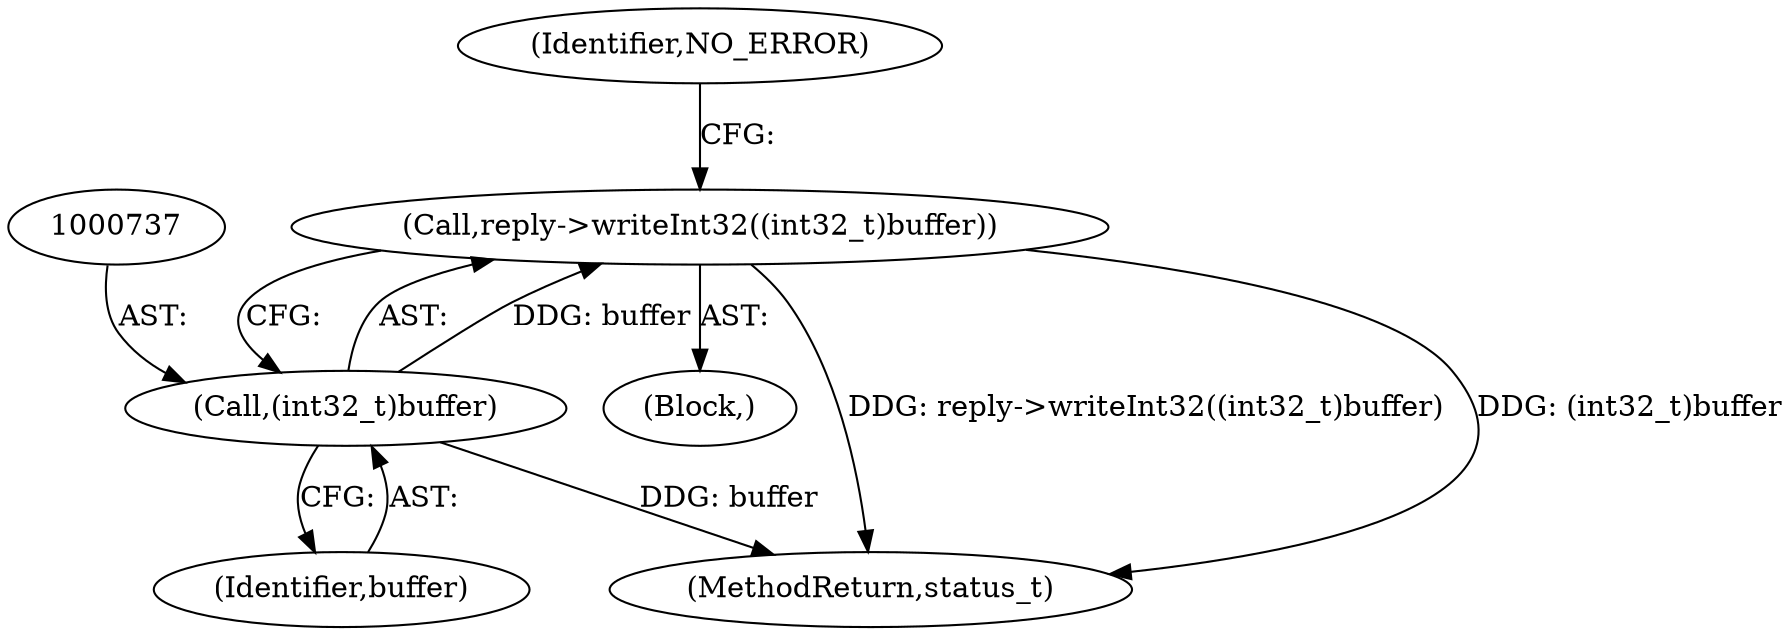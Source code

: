 digraph "0_Android_0bb5ced60304da7f61478ffd359e7ba65d72f181@API" {
"1000735" [label="(Call,reply->writeInt32((int32_t)buffer))"];
"1000736" [label="(Call,(int32_t)buffer)"];
"1000734" [label="(Block,)"];
"1000736" [label="(Call,(int32_t)buffer)"];
"1000740" [label="(Identifier,NO_ERROR)"];
"1000738" [label="(Identifier,buffer)"];
"1000735" [label="(Call,reply->writeInt32((int32_t)buffer))"];
"1001353" [label="(MethodReturn,status_t)"];
"1000735" -> "1000734"  [label="AST: "];
"1000735" -> "1000736"  [label="CFG: "];
"1000736" -> "1000735"  [label="AST: "];
"1000740" -> "1000735"  [label="CFG: "];
"1000735" -> "1001353"  [label="DDG: reply->writeInt32((int32_t)buffer)"];
"1000735" -> "1001353"  [label="DDG: (int32_t)buffer"];
"1000736" -> "1000735"  [label="DDG: buffer"];
"1000736" -> "1000738"  [label="CFG: "];
"1000737" -> "1000736"  [label="AST: "];
"1000738" -> "1000736"  [label="AST: "];
"1000736" -> "1001353"  [label="DDG: buffer"];
}
